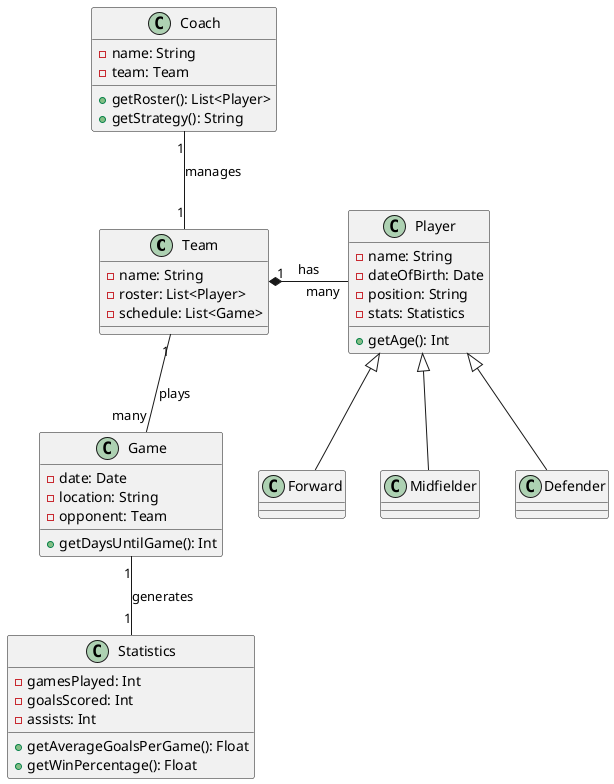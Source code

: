 @startuml

class Team {
  - name: String
  - roster: List<Player>
  - schedule: List<Game>
}

class Player {
  - name: String
  - dateOfBirth: Date
  - position: String
  - stats: Statistics
  + getAge(): Int
}

class Coach {
  - name: String
  - team: Team
  + getRoster(): List<Player>
  + getStrategy(): String
}

class Game {
  - date: Date
  - location: String
  - opponent: Team
  + getDaysUntilGame(): Int
}

class Statistics {
  - gamesPlayed: Int
  - goalsScored: Int
  - assists: Int
  + getAverageGoalsPerGame(): Float
  + getWinPercentage(): Float
}

class Forward extends Player {
}

class Midfielder extends Player {
}

class Defender extends Player {
}

Team "1" *- "many" Player : has
Coach "1" -- "1" Team : manages
Team "1" -- "many" Game : plays
Game "1" -- "1" Statistics : generates

@enduml